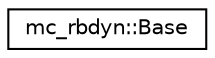 digraph "Graphical Class Hierarchy"
{
 // INTERACTIVE_SVG=YES
  edge [fontname="Helvetica",fontsize="10",labelfontname="Helvetica",labelfontsize="10"];
  node [fontname="Helvetica",fontsize="10",shape=record];
  rankdir="LR";
  Node0 [label="mc_rbdyn::Base",height=0.2,width=0.4,color="black", fillcolor="white", style="filled",URL="$structmc__rbdyn_1_1Base.html"];
}

